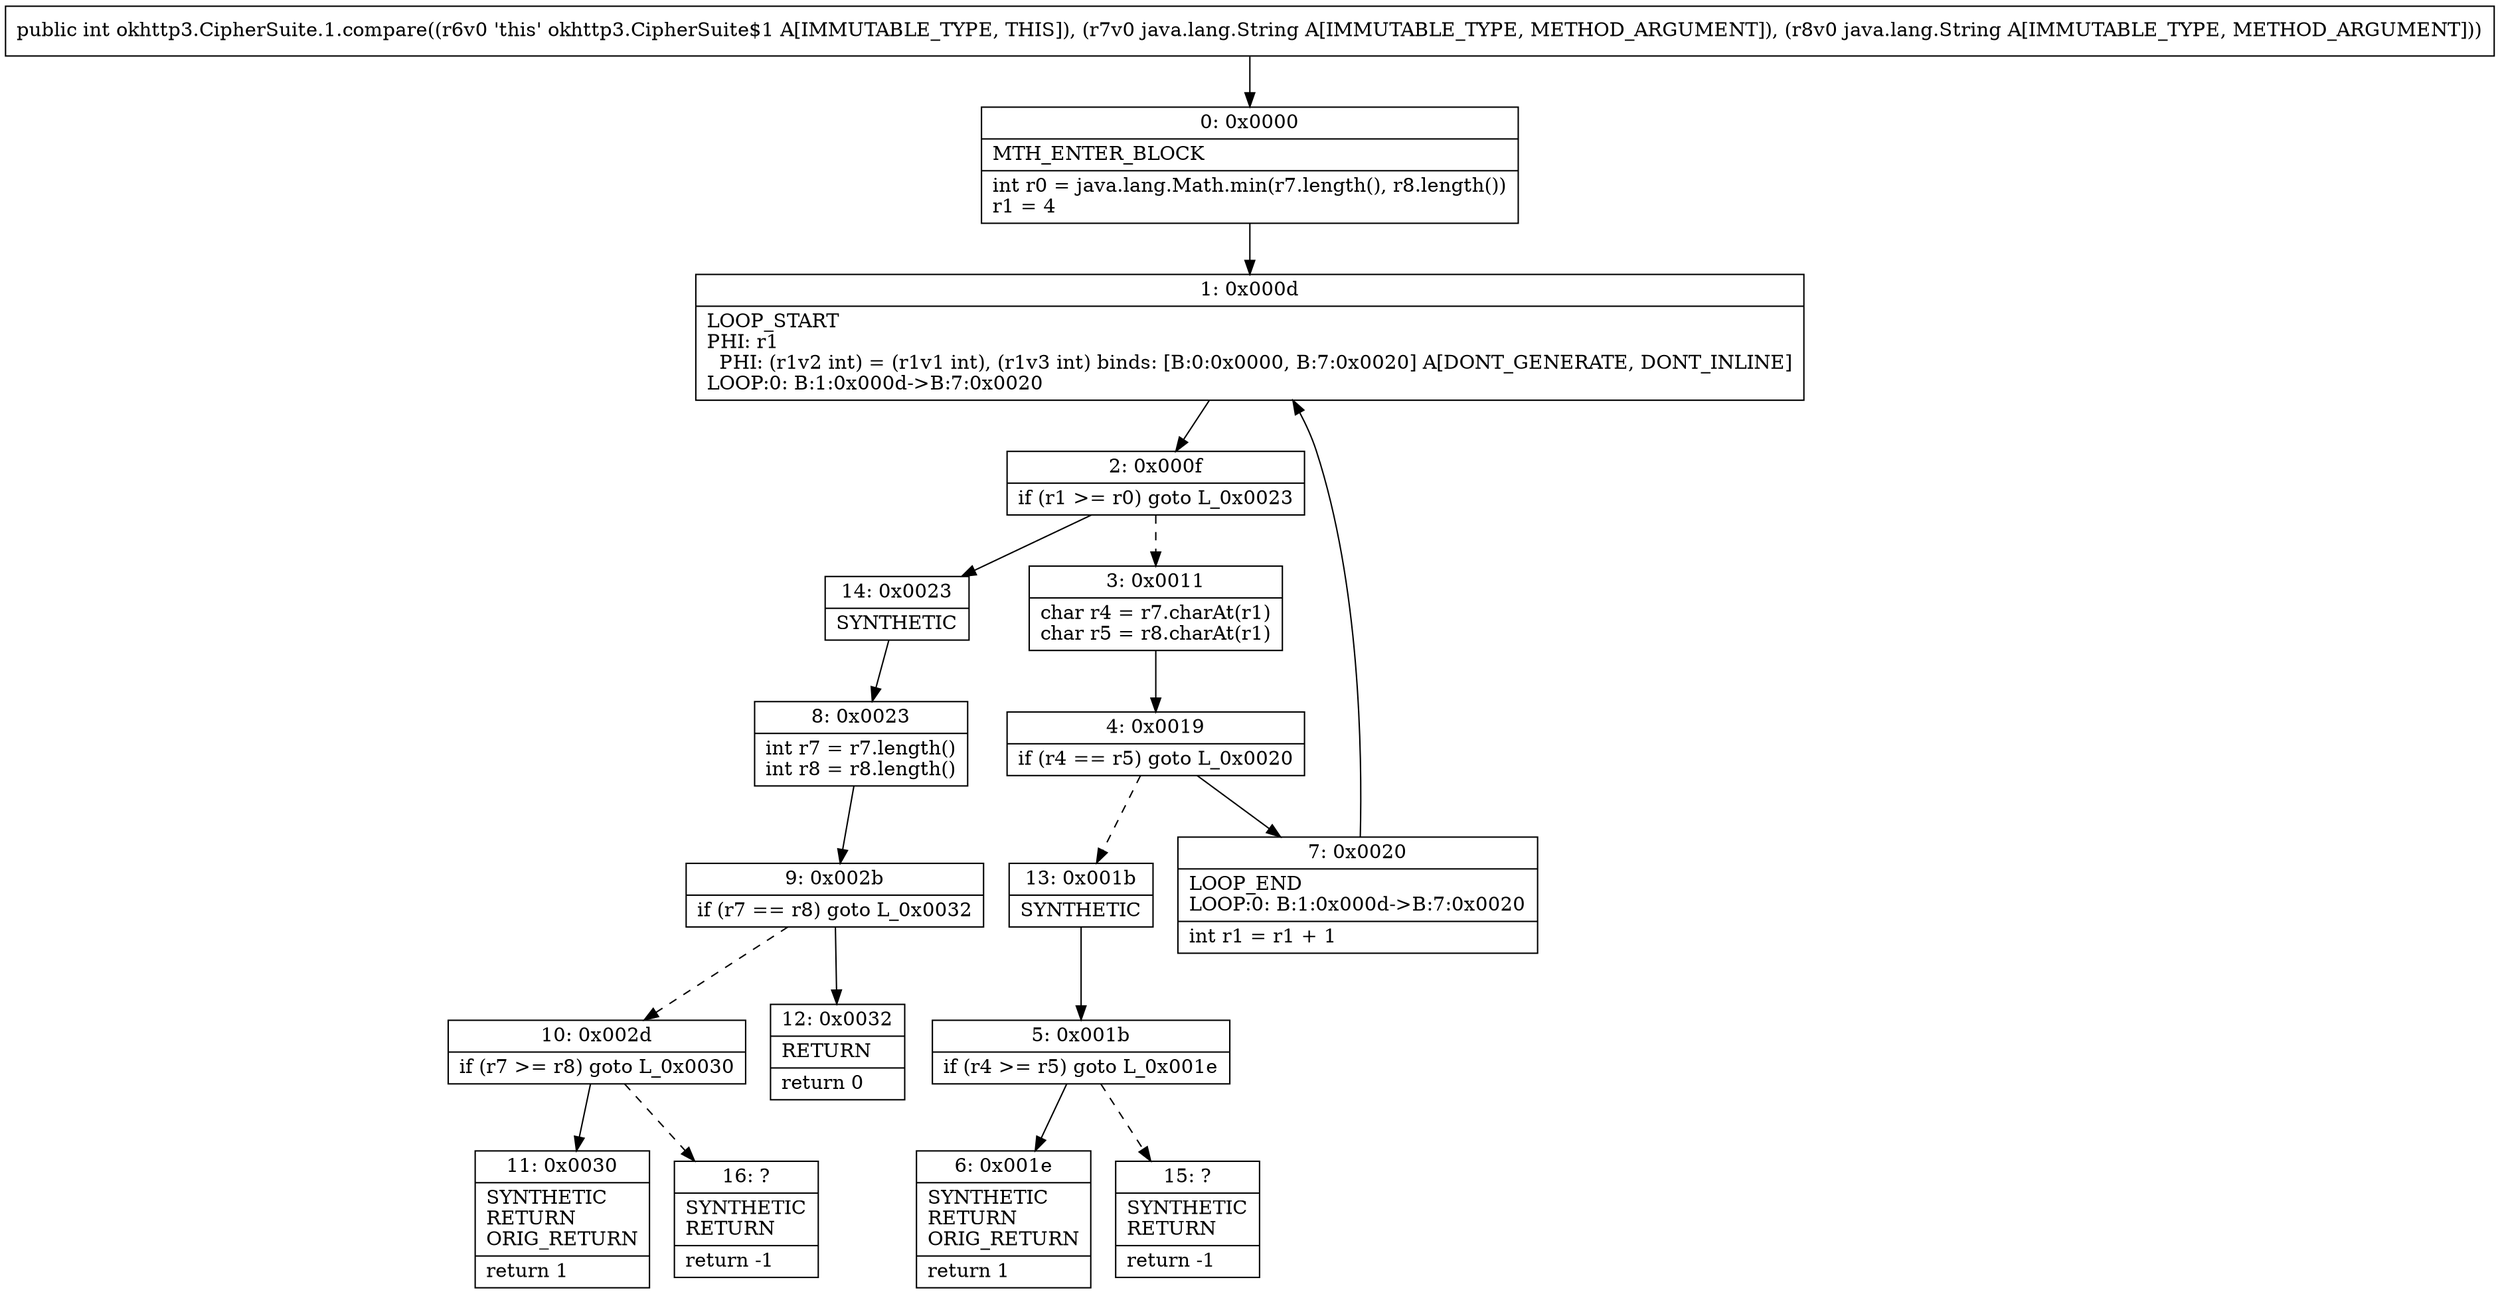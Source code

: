 digraph "CFG forokhttp3.CipherSuite.1.compare(Ljava\/lang\/String;Ljava\/lang\/String;)I" {
Node_0 [shape=record,label="{0\:\ 0x0000|MTH_ENTER_BLOCK\l|int r0 = java.lang.Math.min(r7.length(), r8.length())\lr1 = 4\l}"];
Node_1 [shape=record,label="{1\:\ 0x000d|LOOP_START\lPHI: r1 \l  PHI: (r1v2 int) = (r1v1 int), (r1v3 int) binds: [B:0:0x0000, B:7:0x0020] A[DONT_GENERATE, DONT_INLINE]\lLOOP:0: B:1:0x000d\-\>B:7:0x0020\l}"];
Node_2 [shape=record,label="{2\:\ 0x000f|if (r1 \>= r0) goto L_0x0023\l}"];
Node_3 [shape=record,label="{3\:\ 0x0011|char r4 = r7.charAt(r1)\lchar r5 = r8.charAt(r1)\l}"];
Node_4 [shape=record,label="{4\:\ 0x0019|if (r4 == r5) goto L_0x0020\l}"];
Node_5 [shape=record,label="{5\:\ 0x001b|if (r4 \>= r5) goto L_0x001e\l}"];
Node_6 [shape=record,label="{6\:\ 0x001e|SYNTHETIC\lRETURN\lORIG_RETURN\l|return 1\l}"];
Node_7 [shape=record,label="{7\:\ 0x0020|LOOP_END\lLOOP:0: B:1:0x000d\-\>B:7:0x0020\l|int r1 = r1 + 1\l}"];
Node_8 [shape=record,label="{8\:\ 0x0023|int r7 = r7.length()\lint r8 = r8.length()\l}"];
Node_9 [shape=record,label="{9\:\ 0x002b|if (r7 == r8) goto L_0x0032\l}"];
Node_10 [shape=record,label="{10\:\ 0x002d|if (r7 \>= r8) goto L_0x0030\l}"];
Node_11 [shape=record,label="{11\:\ 0x0030|SYNTHETIC\lRETURN\lORIG_RETURN\l|return 1\l}"];
Node_12 [shape=record,label="{12\:\ 0x0032|RETURN\l|return 0\l}"];
Node_13 [shape=record,label="{13\:\ 0x001b|SYNTHETIC\l}"];
Node_14 [shape=record,label="{14\:\ 0x0023|SYNTHETIC\l}"];
Node_15 [shape=record,label="{15\:\ ?|SYNTHETIC\lRETURN\l|return \-1\l}"];
Node_16 [shape=record,label="{16\:\ ?|SYNTHETIC\lRETURN\l|return \-1\l}"];
MethodNode[shape=record,label="{public int okhttp3.CipherSuite.1.compare((r6v0 'this' okhttp3.CipherSuite$1 A[IMMUTABLE_TYPE, THIS]), (r7v0 java.lang.String A[IMMUTABLE_TYPE, METHOD_ARGUMENT]), (r8v0 java.lang.String A[IMMUTABLE_TYPE, METHOD_ARGUMENT])) }"];
MethodNode -> Node_0;
Node_0 -> Node_1;
Node_1 -> Node_2;
Node_2 -> Node_3[style=dashed];
Node_2 -> Node_14;
Node_3 -> Node_4;
Node_4 -> Node_7;
Node_4 -> Node_13[style=dashed];
Node_5 -> Node_6;
Node_5 -> Node_15[style=dashed];
Node_7 -> Node_1;
Node_8 -> Node_9;
Node_9 -> Node_10[style=dashed];
Node_9 -> Node_12;
Node_10 -> Node_11;
Node_10 -> Node_16[style=dashed];
Node_13 -> Node_5;
Node_14 -> Node_8;
}

